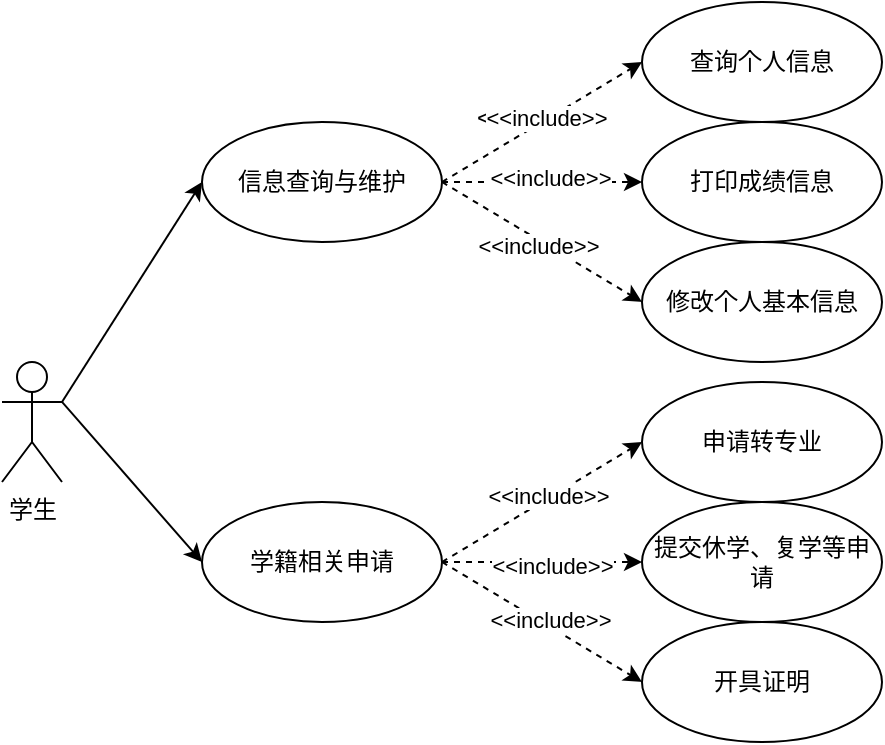 <mxfile version="24.1.0" type="device" pages="2">
  <diagram name="第 1 页" id="no_zDz3wOB_Ky0vwr53Q">
    <mxGraphModel dx="1098" dy="648" grid="1" gridSize="10" guides="1" tooltips="1" connect="1" arrows="1" fold="1" page="1" pageScale="1" pageWidth="827" pageHeight="1169" background="none" math="0" shadow="0">
      <root>
        <mxCell id="0" />
        <mxCell id="1" parent="0" />
        <mxCell id="KBy7AkLVd21fgMO-4Fl0-41" value="&lt;br&gt;&lt;span style=&quot;color: rgb(0, 0, 0); font-family: Helvetica; font-size: 12px; font-style: normal; font-variant-ligatures: normal; font-variant-caps: normal; font-weight: 400; letter-spacing: normal; orphans: 2; text-align: center; text-indent: 0px; text-transform: none; widows: 2; word-spacing: 0px; -webkit-text-stroke-width: 0px; white-space: nowrap; text-decoration-thickness: initial; text-decoration-style: initial; text-decoration-color: initial; float: none; display: inline !important;&quot;&gt;&amp;lt;&amp;lt;include&amp;gt;&amp;gt;&lt;/span&gt;&lt;div&gt;&lt;br/&gt;&lt;/div&gt;" style="edgeLabel;html=1;align=center;verticalAlign=middle;resizable=0;points=[];" parent="1" vertex="1" connectable="0">
          <mxGeometry x="347.772" y="150.335" as="geometry">
            <mxPoint x="-8" y="57" as="offset" />
          </mxGeometry>
        </mxCell>
        <mxCell id="KBy7AkLVd21fgMO-4Fl0-21" style="rounded=0;orthogonalLoop=1;jettySize=auto;html=1;exitX=1;exitY=0.333;exitDx=0;exitDy=0;exitPerimeter=0;entryX=0;entryY=0.5;entryDx=0;entryDy=0;" parent="1" source="KBy7AkLVd21fgMO-4Fl0-1" target="KBy7AkLVd21fgMO-4Fl0-8" edge="1">
          <mxGeometry relative="1" as="geometry" />
        </mxCell>
        <mxCell id="KBy7AkLVd21fgMO-4Fl0-22" style="rounded=0;orthogonalLoop=1;jettySize=auto;html=1;exitX=1;exitY=0.333;exitDx=0;exitDy=0;exitPerimeter=0;entryX=0;entryY=0.5;entryDx=0;entryDy=0;" parent="1" source="KBy7AkLVd21fgMO-4Fl0-1" target="KBy7AkLVd21fgMO-4Fl0-6" edge="1">
          <mxGeometry relative="1" as="geometry" />
        </mxCell>
        <mxCell id="KBy7AkLVd21fgMO-4Fl0-1" value="学生" style="shape=umlActor;verticalLabelPosition=bottom;verticalAlign=top;html=1;outlineConnect=0;" parent="1" vertex="1">
          <mxGeometry x="70" y="330" width="30" height="60" as="geometry" />
        </mxCell>
        <mxCell id="KBy7AkLVd21fgMO-4Fl0-5" value="查询个人信息" style="ellipse;whiteSpace=wrap;html=1;" parent="1" vertex="1">
          <mxGeometry x="390" y="150" width="120" height="60" as="geometry" />
        </mxCell>
        <mxCell id="KBy7AkLVd21fgMO-4Fl0-29" style="rounded=0;orthogonalLoop=1;jettySize=auto;html=1;exitX=1;exitY=0.5;exitDx=0;exitDy=0;entryX=0;entryY=0.5;entryDx=0;entryDy=0;dashed=1;" parent="1" source="KBy7AkLVd21fgMO-4Fl0-6" target="KBy7AkLVd21fgMO-4Fl0-5" edge="1">
          <mxGeometry relative="1" as="geometry" />
        </mxCell>
        <mxCell id="KBy7AkLVd21fgMO-4Fl0-39" value="&lt;span style=&quot;color: rgba(0, 0, 0, 0); font-family: monospace; font-size: 0px; text-align: start; background-color: rgb(251, 251, 251);&quot;&gt;%3CmxGraphModel%3E%3Croot%3E%3CmxCell%20id%3D%220%22%2F%3E%3CmxCell%20id%3D%221%22%20parent%3D%220%22%2F%3E%3CmxCell%20id%3D%222%22%20value%3D%22%26amp%3Blt%3B%26amp%3Blt%3Binclude%26amp%3Bgt%3B%26amp%3Bgt%3B%22%20style%3D%22text%3Bhtml%3D1%3Balign%3Dcenter%3BverticalAlign%3Dmiddle%3Bresizable%3D0%3Bpoints%3D%5B%5D%3Bautosize%3D1%3BstrokeColor%3Dnone%3BfillColor%3Dnone%3B%22%20vertex%3D%221%22%20parent%3D%221%22%3E%3CmxGeometry%20x%3D%22595%22%20y%3D%22408%22%20width%3D%2290%22%20height%3D%2230%22%20as%3D%22geometry%22%2F%3E%3C%2FmxCell%3E%3C%2Froot%3E%3C%2FmxGraphModel%3E&lt;/span&gt;" style="edgeLabel;html=1;align=center;verticalAlign=middle;resizable=0;points=[];" parent="KBy7AkLVd21fgMO-4Fl0-29" vertex="1" connectable="0">
          <mxGeometry x="0.117" y="-2" relative="1" as="geometry">
            <mxPoint as="offset" />
          </mxGeometry>
        </mxCell>
        <mxCell id="KBy7AkLVd21fgMO-4Fl0-44" value="&amp;lt;&amp;lt;include&amp;gt;&amp;gt;" style="edgeLabel;html=1;align=center;verticalAlign=middle;resizable=0;points=[];" parent="KBy7AkLVd21fgMO-4Fl0-29" vertex="1" connectable="0">
          <mxGeometry x="0.039" y="1" relative="1" as="geometry">
            <mxPoint as="offset" />
          </mxGeometry>
        </mxCell>
        <mxCell id="KBy7AkLVd21fgMO-4Fl0-30" style="rounded=0;orthogonalLoop=1;jettySize=auto;html=1;exitX=1;exitY=0.5;exitDx=0;exitDy=0;entryX=0;entryY=0.5;entryDx=0;entryDy=0;dashed=1;" parent="1" source="KBy7AkLVd21fgMO-4Fl0-6" target="KBy7AkLVd21fgMO-4Fl0-7" edge="1">
          <mxGeometry relative="1" as="geometry" />
        </mxCell>
        <mxCell id="KBy7AkLVd21fgMO-4Fl0-42" value="&lt;span style=&quot;color: rgba(0, 0, 0, 0); font-family: monospace; font-size: 0px; text-align: start; background-color: rgb(251, 251, 251);&quot;&gt;%3CmxGraphModel%3E%3Croot%3E%3CmxCell%20id%3D%220%22%2F%3E%3CmxCell%20id%3D%221%22%20parent%3D%220%22%2F%3E%3CmxCell%20id%3D%222%22%20value%3D%22%26%2310%3B%26lt%3Bspan%20style%3D%26quot%3Bcolor%3A%20rgb(0%2C%200%2C%200)%3B%20font-family%3A%20Helvetica%3B%20font-size%3A%2012px%3B%20font-style%3A%20normal%3B%20font-variant-ligatures%3A%20normal%3B%20font-variant-caps%3A%20normal%3B%20font-weight%3A%20400%3B%20letter-spacing%3A%20normal%3B%20orphans%3A%202%3B%20text-align%3A%20center%3B%20text-indent%3A%200px%3B%20text-transform%3A%20none%3B%20widows%3A%202%3B%20word-spacing%3A%200px%3B%20-webkit-text-stroke-width%3A%200px%3B%20white-space%3A%20nowrap%3B%20background-color%3A%20rgb(251%2C%20251%2C%20251)%3B%20text-decoration-thickness%3A%20initial%3B%20text-decoration-style%3A%20initial%3B%20text-decoration-color%3A%20initial%3B%20display%3A%20inline%20!important%3B%20float%3A%20none%3B%26quot%3B%26gt%3B%26amp%3Blt%3B%26amp%3Blt%3Binclude%26amp%3Bgt%3B%26amp%3Bgt%3B%26lt%3B%2Fspan%26gt%3B%26%2310%3B%26%2310%3B%22%20style%3D%22edgeLabel%3Bhtml%3D1%3Balign%3Dcenter%3BverticalAlign%3Dmiddle%3Bresizable%3D0%3Bpoints%3D%5B%5D%3B%22%20vertex%3D%221%22%20connectable%3D%220%22%20parent%3D%221%22%3E%3CmxGeometry%20x%3D%22360.772%22%20y%3D%2290.335%22%20as%3D%22geometry%22%2F%3E%3C%2FmxCell%3E%3C%2Froot%3E%3C%2FmxGraphModel%3E&amp;lt;&amp;lt;&lt;/span&gt;" style="edgeLabel;html=1;align=center;verticalAlign=middle;resizable=0;points=[];" parent="KBy7AkLVd21fgMO-4Fl0-30" vertex="1" connectable="0">
          <mxGeometry x="0.175" y="1" relative="1" as="geometry">
            <mxPoint as="offset" />
          </mxGeometry>
        </mxCell>
        <mxCell id="KBy7AkLVd21fgMO-4Fl0-43" value="&amp;lt;&amp;lt;include&amp;gt;&amp;gt;" style="edgeLabel;html=1;align=center;verticalAlign=middle;resizable=0;points=[];" parent="KBy7AkLVd21fgMO-4Fl0-30" vertex="1" connectable="0">
          <mxGeometry x="0.076" y="2" relative="1" as="geometry">
            <mxPoint as="offset" />
          </mxGeometry>
        </mxCell>
        <mxCell id="KBy7AkLVd21fgMO-4Fl0-31" style="rounded=0;orthogonalLoop=1;jettySize=auto;html=1;exitX=1;exitY=0.5;exitDx=0;exitDy=0;entryX=0;entryY=0.5;entryDx=0;entryDy=0;dashed=1;fillColor=#f5f5f5;strokeColor=#000000;" parent="1" source="KBy7AkLVd21fgMO-4Fl0-6" target="KBy7AkLVd21fgMO-4Fl0-10" edge="1">
          <mxGeometry relative="1" as="geometry" />
        </mxCell>
        <mxCell id="KBy7AkLVd21fgMO-4Fl0-55" value="&amp;lt;&amp;lt;include&amp;gt;&amp;gt;" style="edgeLabel;html=1;align=center;verticalAlign=middle;resizable=0;points=[];" parent="KBy7AkLVd21fgMO-4Fl0-31" vertex="1" connectable="0">
          <mxGeometry x="-0.019" y="-3" relative="1" as="geometry">
            <mxPoint as="offset" />
          </mxGeometry>
        </mxCell>
        <mxCell id="KBy7AkLVd21fgMO-4Fl0-6" value="信息查询与维护" style="ellipse;whiteSpace=wrap;html=1;" parent="1" vertex="1">
          <mxGeometry x="170" y="210" width="120" height="60" as="geometry" />
        </mxCell>
        <mxCell id="KBy7AkLVd21fgMO-4Fl0-7" value="打印成绩信息" style="ellipse;whiteSpace=wrap;html=1;" parent="1" vertex="1">
          <mxGeometry x="390" y="210" width="120" height="60" as="geometry" />
        </mxCell>
        <mxCell id="KBy7AkLVd21fgMO-4Fl0-24" style="rounded=0;orthogonalLoop=1;jettySize=auto;html=1;exitX=1;exitY=0.5;exitDx=0;exitDy=0;entryX=0;entryY=0.5;entryDx=0;entryDy=0;dashed=1;" parent="1" source="KBy7AkLVd21fgMO-4Fl0-8" target="KBy7AkLVd21fgMO-4Fl0-9" edge="1">
          <mxGeometry relative="1" as="geometry" />
        </mxCell>
        <mxCell id="KBy7AkLVd21fgMO-4Fl0-45" value="&amp;lt;&amp;lt;include&amp;gt;&amp;gt;" style="edgeLabel;html=1;align=center;verticalAlign=middle;resizable=0;points=[];" parent="KBy7AkLVd21fgMO-4Fl0-24" vertex="1" connectable="0">
          <mxGeometry x="0.06" y="1" relative="1" as="geometry">
            <mxPoint as="offset" />
          </mxGeometry>
        </mxCell>
        <mxCell id="KBy7AkLVd21fgMO-4Fl0-26" style="rounded=0;orthogonalLoop=1;jettySize=auto;html=1;exitX=1;exitY=0.5;exitDx=0;exitDy=0;entryX=0;entryY=0.5;entryDx=0;entryDy=0;dashed=1;" parent="1" source="KBy7AkLVd21fgMO-4Fl0-8" target="KBy7AkLVd21fgMO-4Fl0-13" edge="1">
          <mxGeometry relative="1" as="geometry" />
        </mxCell>
        <mxCell id="KBy7AkLVd21fgMO-4Fl0-46" value="&amp;lt;&amp;lt;include&amp;gt;&amp;gt;" style="edgeLabel;html=1;align=center;verticalAlign=middle;resizable=0;points=[];" parent="KBy7AkLVd21fgMO-4Fl0-26" vertex="1" connectable="0">
          <mxGeometry x="0.094" y="-2" relative="1" as="geometry">
            <mxPoint as="offset" />
          </mxGeometry>
        </mxCell>
        <mxCell id="KBy7AkLVd21fgMO-4Fl0-28" style="rounded=0;orthogonalLoop=1;jettySize=auto;html=1;exitX=1;exitY=0.5;exitDx=0;exitDy=0;entryX=0;entryY=0.5;entryDx=0;entryDy=0;dashed=1;" parent="1" source="KBy7AkLVd21fgMO-4Fl0-8" target="KBy7AkLVd21fgMO-4Fl0-19" edge="1">
          <mxGeometry relative="1" as="geometry" />
        </mxCell>
        <mxCell id="KBy7AkLVd21fgMO-4Fl0-48" value="&amp;lt;&amp;lt;include&amp;gt;&amp;gt;" style="edgeLabel;html=1;align=center;verticalAlign=middle;resizable=0;points=[];" parent="KBy7AkLVd21fgMO-4Fl0-28" vertex="1" connectable="0">
          <mxGeometry x="0.049" y="3" relative="1" as="geometry">
            <mxPoint as="offset" />
          </mxGeometry>
        </mxCell>
        <mxCell id="KBy7AkLVd21fgMO-4Fl0-8" value="学籍相关申请" style="ellipse;whiteSpace=wrap;html=1;" parent="1" vertex="1">
          <mxGeometry x="170" y="400" width="120" height="60" as="geometry" />
        </mxCell>
        <mxCell id="KBy7AkLVd21fgMO-4Fl0-9" value="申请转专业" style="ellipse;whiteSpace=wrap;html=1;" parent="1" vertex="1">
          <mxGeometry x="390" y="340" width="120" height="60" as="geometry" />
        </mxCell>
        <mxCell id="KBy7AkLVd21fgMO-4Fl0-10" value="&lt;div&gt;&lt;span style=&quot;background-color: initial;&quot;&gt;修改个人基本信息&lt;/span&gt;&lt;br&gt;&lt;/div&gt;" style="ellipse;whiteSpace=wrap;html=1;" parent="1" vertex="1">
          <mxGeometry x="390" y="270" width="120" height="60" as="geometry" />
        </mxCell>
        <mxCell id="KBy7AkLVd21fgMO-4Fl0-13" value="提交休学、复学等申请" style="ellipse;whiteSpace=wrap;html=1;" parent="1" vertex="1">
          <mxGeometry x="390" y="400" width="120" height="60" as="geometry" />
        </mxCell>
        <mxCell id="KBy7AkLVd21fgMO-4Fl0-19" value="开具证明" style="ellipse;whiteSpace=wrap;html=1;" parent="1" vertex="1">
          <mxGeometry x="390" y="460" width="120" height="60" as="geometry" />
        </mxCell>
      </root>
    </mxGraphModel>
  </diagram>
  <diagram id="wGrxB0dDChQdeffUMSHb" name="第 2 页">
    <mxGraphModel dx="425" dy="664" grid="1" gridSize="10" guides="1" tooltips="1" connect="1" arrows="1" fold="1" page="1" pageScale="1" pageWidth="827" pageHeight="1169" math="0" shadow="0">
      <root>
        <mxCell id="0" />
        <mxCell id="1" parent="0" />
        <mxCell id="CRIpejTrr1X4CUOov5KK-1" value="&lt;br&gt;&lt;span style=&quot;color: rgb(0, 0, 0); font-family: Helvetica; font-size: 12px; font-style: normal; font-variant-ligatures: normal; font-variant-caps: normal; font-weight: 400; letter-spacing: normal; orphans: 2; text-align: center; text-indent: 0px; text-transform: none; widows: 2; word-spacing: 0px; -webkit-text-stroke-width: 0px; white-space: nowrap; text-decoration-thickness: initial; text-decoration-style: initial; text-decoration-color: initial; float: none; display: inline !important;&quot;&gt;&amp;lt;&amp;lt;include&amp;gt;&amp;gt;&lt;/span&gt;&lt;div&gt;&lt;br/&gt;&lt;/div&gt;" style="edgeLabel;html=1;align=center;verticalAlign=middle;resizable=0;points=[];" vertex="1" connectable="0" parent="1">
          <mxGeometry x="370.772" y="100.335" as="geometry">
            <mxPoint x="-8" y="57" as="offset" />
          </mxGeometry>
        </mxCell>
        <mxCell id="CRIpejTrr1X4CUOov5KK-2" style="rounded=0;orthogonalLoop=1;jettySize=auto;html=1;exitX=1;exitY=0.333;exitDx=0;exitDy=0;exitPerimeter=0;entryX=0;entryY=0.5;entryDx=0;entryDy=0;" edge="1" parent="1" source="CRIpejTrr1X4CUOov5KK-5" target="CRIpejTrr1X4CUOov5KK-23">
          <mxGeometry relative="1" as="geometry" />
        </mxCell>
        <mxCell id="CRIpejTrr1X4CUOov5KK-3" style="rounded=0;orthogonalLoop=1;jettySize=auto;html=1;exitX=1;exitY=0.333;exitDx=0;exitDy=0;exitPerimeter=0;entryX=0;entryY=0.5;entryDx=0;entryDy=0;" edge="1" parent="1" source="CRIpejTrr1X4CUOov5KK-5" target="CRIpejTrr1X4CUOov5KK-15">
          <mxGeometry relative="1" as="geometry" />
        </mxCell>
        <mxCell id="CRIpejTrr1X4CUOov5KK-4" style="rounded=0;orthogonalLoop=1;jettySize=auto;html=1;exitX=1;exitY=0.333;exitDx=0;exitDy=0;exitPerimeter=0;entryX=0;entryY=0.5;entryDx=0;entryDy=0;" edge="1" parent="1" source="CRIpejTrr1X4CUOov5KK-5" target="CRIpejTrr1X4CUOov5KK-33">
          <mxGeometry relative="1" as="geometry" />
        </mxCell>
        <mxCell id="CRIpejTrr1X4CUOov5KK-5" value="学生" style="shape=umlActor;verticalLabelPosition=bottom;verticalAlign=top;html=1;outlineConnect=0;" vertex="1" parent="1">
          <mxGeometry x="70" y="330" width="30" height="60" as="geometry" />
        </mxCell>
        <mxCell id="CRIpejTrr1X4CUOov5KK-6" value="查询个人信息" style="ellipse;whiteSpace=wrap;html=1;" vertex="1" parent="1">
          <mxGeometry x="413" y="70" width="120" height="60" as="geometry" />
        </mxCell>
        <mxCell id="CRIpejTrr1X4CUOov5KK-7" style="rounded=0;orthogonalLoop=1;jettySize=auto;html=1;exitX=1;exitY=0.5;exitDx=0;exitDy=0;entryX=0;entryY=0.5;entryDx=0;entryDy=0;dashed=1;" edge="1" parent="1" source="CRIpejTrr1X4CUOov5KK-15" target="CRIpejTrr1X4CUOov5KK-6">
          <mxGeometry relative="1" as="geometry" />
        </mxCell>
        <mxCell id="CRIpejTrr1X4CUOov5KK-8" value="&lt;span style=&quot;color: rgba(0, 0, 0, 0); font-family: monospace; font-size: 0px; text-align: start; background-color: rgb(251, 251, 251);&quot;&gt;%3CmxGraphModel%3E%3Croot%3E%3CmxCell%20id%3D%220%22%2F%3E%3CmxCell%20id%3D%221%22%20parent%3D%220%22%2F%3E%3CmxCell%20id%3D%222%22%20value%3D%22%26amp%3Blt%3B%26amp%3Blt%3Binclude%26amp%3Bgt%3B%26amp%3Bgt%3B%22%20style%3D%22text%3Bhtml%3D1%3Balign%3Dcenter%3BverticalAlign%3Dmiddle%3Bresizable%3D0%3Bpoints%3D%5B%5D%3Bautosize%3D1%3BstrokeColor%3Dnone%3BfillColor%3Dnone%3B%22%20vertex%3D%221%22%20parent%3D%221%22%3E%3CmxGeometry%20x%3D%22595%22%20y%3D%22408%22%20width%3D%2290%22%20height%3D%2230%22%20as%3D%22geometry%22%2F%3E%3C%2FmxCell%3E%3C%2Froot%3E%3C%2FmxGraphModel%3E&lt;/span&gt;" style="edgeLabel;html=1;align=center;verticalAlign=middle;resizable=0;points=[];" vertex="1" connectable="0" parent="CRIpejTrr1X4CUOov5KK-7">
          <mxGeometry x="0.117" y="-2" relative="1" as="geometry">
            <mxPoint as="offset" />
          </mxGeometry>
        </mxCell>
        <mxCell id="CRIpejTrr1X4CUOov5KK-9" value="&amp;lt;&amp;lt;include&amp;gt;&amp;gt;" style="edgeLabel;html=1;align=center;verticalAlign=middle;resizable=0;points=[];" vertex="1" connectable="0" parent="CRIpejTrr1X4CUOov5KK-7">
          <mxGeometry x="0.039" y="1" relative="1" as="geometry">
            <mxPoint as="offset" />
          </mxGeometry>
        </mxCell>
        <mxCell id="CRIpejTrr1X4CUOov5KK-10" style="rounded=0;orthogonalLoop=1;jettySize=auto;html=1;exitX=1;exitY=0.5;exitDx=0;exitDy=0;entryX=0;entryY=0.5;entryDx=0;entryDy=0;dashed=1;" edge="1" parent="1" source="CRIpejTrr1X4CUOov5KK-15" target="CRIpejTrr1X4CUOov5KK-16">
          <mxGeometry relative="1" as="geometry" />
        </mxCell>
        <mxCell id="CRIpejTrr1X4CUOov5KK-11" value="&lt;span style=&quot;color: rgba(0, 0, 0, 0); font-family: monospace; font-size: 0px; text-align: start; background-color: rgb(251, 251, 251);&quot;&gt;%3CmxGraphModel%3E%3Croot%3E%3CmxCell%20id%3D%220%22%2F%3E%3CmxCell%20id%3D%221%22%20parent%3D%220%22%2F%3E%3CmxCell%20id%3D%222%22%20value%3D%22%26%2310%3B%26lt%3Bspan%20style%3D%26quot%3Bcolor%3A%20rgb(0%2C%200%2C%200)%3B%20font-family%3A%20Helvetica%3B%20font-size%3A%2012px%3B%20font-style%3A%20normal%3B%20font-variant-ligatures%3A%20normal%3B%20font-variant-caps%3A%20normal%3B%20font-weight%3A%20400%3B%20letter-spacing%3A%20normal%3B%20orphans%3A%202%3B%20text-align%3A%20center%3B%20text-indent%3A%200px%3B%20text-transform%3A%20none%3B%20widows%3A%202%3B%20word-spacing%3A%200px%3B%20-webkit-text-stroke-width%3A%200px%3B%20white-space%3A%20nowrap%3B%20background-color%3A%20rgb(251%2C%20251%2C%20251)%3B%20text-decoration-thickness%3A%20initial%3B%20text-decoration-style%3A%20initial%3B%20text-decoration-color%3A%20initial%3B%20display%3A%20inline%20!important%3B%20float%3A%20none%3B%26quot%3B%26gt%3B%26amp%3Blt%3B%26amp%3Blt%3Binclude%26amp%3Bgt%3B%26amp%3Bgt%3B%26lt%3B%2Fspan%26gt%3B%26%2310%3B%26%2310%3B%22%20style%3D%22edgeLabel%3Bhtml%3D1%3Balign%3Dcenter%3BverticalAlign%3Dmiddle%3Bresizable%3D0%3Bpoints%3D%5B%5D%3B%22%20vertex%3D%221%22%20connectable%3D%220%22%20parent%3D%221%22%3E%3CmxGeometry%20x%3D%22360.772%22%20y%3D%2290.335%22%20as%3D%22geometry%22%2F%3E%3C%2FmxCell%3E%3C%2Froot%3E%3C%2FmxGraphModel%3E&amp;lt;&amp;lt;&lt;/span&gt;" style="edgeLabel;html=1;align=center;verticalAlign=middle;resizable=0;points=[];" vertex="1" connectable="0" parent="CRIpejTrr1X4CUOov5KK-10">
          <mxGeometry x="0.175" y="1" relative="1" as="geometry">
            <mxPoint as="offset" />
          </mxGeometry>
        </mxCell>
        <mxCell id="CRIpejTrr1X4CUOov5KK-12" value="&amp;lt;&amp;lt;include&amp;gt;&amp;gt;" style="edgeLabel;html=1;align=center;verticalAlign=middle;resizable=0;points=[];" vertex="1" connectable="0" parent="CRIpejTrr1X4CUOov5KK-10">
          <mxGeometry x="0.076" y="2" relative="1" as="geometry">
            <mxPoint as="offset" />
          </mxGeometry>
        </mxCell>
        <mxCell id="CRIpejTrr1X4CUOov5KK-13" style="rounded=0;orthogonalLoop=1;jettySize=auto;html=1;exitX=1;exitY=0.5;exitDx=0;exitDy=0;entryX=0;entryY=0.5;entryDx=0;entryDy=0;dashed=1;fillColor=#f5f5f5;strokeColor=#000000;" edge="1" parent="1" source="CRIpejTrr1X4CUOov5KK-15" target="CRIpejTrr1X4CUOov5KK-25">
          <mxGeometry relative="1" as="geometry" />
        </mxCell>
        <mxCell id="CRIpejTrr1X4CUOov5KK-14" value="&amp;lt;&amp;lt;include&amp;gt;&amp;gt;" style="edgeLabel;html=1;align=center;verticalAlign=middle;resizable=0;points=[];" vertex="1" connectable="0" parent="CRIpejTrr1X4CUOov5KK-13">
          <mxGeometry x="-0.019" y="-3" relative="1" as="geometry">
            <mxPoint as="offset" />
          </mxGeometry>
        </mxCell>
        <mxCell id="CRIpejTrr1X4CUOov5KK-15" value="信息查询与维护" style="ellipse;whiteSpace=wrap;html=1;" vertex="1" parent="1">
          <mxGeometry x="180" y="130" width="120" height="60" as="geometry" />
        </mxCell>
        <mxCell id="CRIpejTrr1X4CUOov5KK-16" value="打印成绩信息" style="ellipse;whiteSpace=wrap;html=1;" vertex="1" parent="1">
          <mxGeometry x="413" y="130" width="120" height="60" as="geometry" />
        </mxCell>
        <mxCell id="CRIpejTrr1X4CUOov5KK-17" style="rounded=0;orthogonalLoop=1;jettySize=auto;html=1;exitX=1;exitY=0.5;exitDx=0;exitDy=0;entryX=0;entryY=0.5;entryDx=0;entryDy=0;dashed=1;" edge="1" parent="1" source="CRIpejTrr1X4CUOov5KK-23" target="CRIpejTrr1X4CUOov5KK-24">
          <mxGeometry relative="1" as="geometry" />
        </mxCell>
        <mxCell id="CRIpejTrr1X4CUOov5KK-18" value="&amp;lt;&amp;lt;include&amp;gt;&amp;gt;" style="edgeLabel;html=1;align=center;verticalAlign=middle;resizable=0;points=[];" vertex="1" connectable="0" parent="CRIpejTrr1X4CUOov5KK-17">
          <mxGeometry x="0.06" y="1" relative="1" as="geometry">
            <mxPoint as="offset" />
          </mxGeometry>
        </mxCell>
        <mxCell id="CRIpejTrr1X4CUOov5KK-19" style="rounded=0;orthogonalLoop=1;jettySize=auto;html=1;exitX=1;exitY=0.5;exitDx=0;exitDy=0;entryX=0;entryY=0.5;entryDx=0;entryDy=0;dashed=1;" edge="1" parent="1" source="CRIpejTrr1X4CUOov5KK-23" target="CRIpejTrr1X4CUOov5KK-26">
          <mxGeometry relative="1" as="geometry" />
        </mxCell>
        <mxCell id="CRIpejTrr1X4CUOov5KK-20" value="&amp;lt;&amp;lt;include&amp;gt;&amp;gt;" style="edgeLabel;html=1;align=center;verticalAlign=middle;resizable=0;points=[];" vertex="1" connectable="0" parent="CRIpejTrr1X4CUOov5KK-19">
          <mxGeometry x="0.094" y="-2" relative="1" as="geometry">
            <mxPoint as="offset" />
          </mxGeometry>
        </mxCell>
        <mxCell id="CRIpejTrr1X4CUOov5KK-21" style="rounded=0;orthogonalLoop=1;jettySize=auto;html=1;exitX=1;exitY=0.5;exitDx=0;exitDy=0;entryX=0;entryY=0.5;entryDx=0;entryDy=0;dashed=1;" edge="1" parent="1" source="CRIpejTrr1X4CUOov5KK-23" target="CRIpejTrr1X4CUOov5KK-37">
          <mxGeometry relative="1" as="geometry" />
        </mxCell>
        <mxCell id="CRIpejTrr1X4CUOov5KK-22" value="&amp;lt;&amp;lt;include&amp;gt;&amp;gt;" style="edgeLabel;html=1;align=center;verticalAlign=middle;resizable=0;points=[];" vertex="1" connectable="0" parent="CRIpejTrr1X4CUOov5KK-21">
          <mxGeometry x="0.049" y="3" relative="1" as="geometry">
            <mxPoint as="offset" />
          </mxGeometry>
        </mxCell>
        <mxCell id="CRIpejTrr1X4CUOov5KK-23" value="学籍相关申请" style="ellipse;whiteSpace=wrap;html=1;" vertex="1" parent="1">
          <mxGeometry x="180" y="320" width="120" height="60" as="geometry" />
        </mxCell>
        <mxCell id="CRIpejTrr1X4CUOov5KK-24" value="申请转专业" style="ellipse;whiteSpace=wrap;html=1;" vertex="1" parent="1">
          <mxGeometry x="413" y="260" width="120" height="60" as="geometry" />
        </mxCell>
        <mxCell id="CRIpejTrr1X4CUOov5KK-25" value="&lt;div&gt;&lt;span style=&quot;background-color: initial;&quot;&gt;修改个人基本信息&lt;/span&gt;&lt;br&gt;&lt;/div&gt;" style="ellipse;whiteSpace=wrap;html=1;" vertex="1" parent="1">
          <mxGeometry x="413" y="190" width="120" height="60" as="geometry" />
        </mxCell>
        <mxCell id="CRIpejTrr1X4CUOov5KK-26" value="提交休学、复学等申请" style="ellipse;whiteSpace=wrap;html=1;" vertex="1" parent="1">
          <mxGeometry x="413" y="320" width="120" height="60" as="geometry" />
        </mxCell>
        <mxCell id="CRIpejTrr1X4CUOov5KK-27" style="rounded=0;orthogonalLoop=1;jettySize=auto;html=1;exitX=1;exitY=0.5;exitDx=0;exitDy=0;entryX=0;entryY=0.5;entryDx=0;entryDy=0;dashed=1;" edge="1" parent="1" source="CRIpejTrr1X4CUOov5KK-33" target="CRIpejTrr1X4CUOov5KK-34">
          <mxGeometry relative="1" as="geometry" />
        </mxCell>
        <mxCell id="CRIpejTrr1X4CUOov5KK-28" value="&amp;lt;&amp;lt;include&amp;gt;&amp;gt;" style="edgeLabel;html=1;align=center;verticalAlign=middle;resizable=0;points=[];" vertex="1" connectable="0" parent="CRIpejTrr1X4CUOov5KK-27">
          <mxGeometry x="0.032" y="1" relative="1" as="geometry">
            <mxPoint as="offset" />
          </mxGeometry>
        </mxCell>
        <mxCell id="CRIpejTrr1X4CUOov5KK-29" style="rounded=0;orthogonalLoop=1;jettySize=auto;html=1;exitX=1;exitY=0.5;exitDx=0;exitDy=0;entryX=0;entryY=0.5;entryDx=0;entryDy=0;dashed=1;" edge="1" parent="1" source="CRIpejTrr1X4CUOov5KK-33" target="CRIpejTrr1X4CUOov5KK-36">
          <mxGeometry relative="1" as="geometry" />
        </mxCell>
        <mxCell id="CRIpejTrr1X4CUOov5KK-30" value="&amp;lt;&amp;lt;include&amp;gt;&amp;gt;" style="edgeLabel;html=1;align=center;verticalAlign=middle;resizable=0;points=[];" vertex="1" connectable="0" parent="CRIpejTrr1X4CUOov5KK-29">
          <mxGeometry x="0.099" y="2" relative="1" as="geometry">
            <mxPoint as="offset" />
          </mxGeometry>
        </mxCell>
        <mxCell id="CRIpejTrr1X4CUOov5KK-31" style="rounded=0;orthogonalLoop=1;jettySize=auto;html=1;exitX=1;exitY=0.5;exitDx=0;exitDy=0;entryX=0;entryY=0.5;entryDx=0;entryDy=0;dashed=1;" edge="1" parent="1" source="CRIpejTrr1X4CUOov5KK-33" target="CRIpejTrr1X4CUOov5KK-35">
          <mxGeometry relative="1" as="geometry" />
        </mxCell>
        <mxCell id="CRIpejTrr1X4CUOov5KK-32" value="&amp;lt;&amp;lt;include&amp;gt;&amp;gt;" style="edgeLabel;html=1;align=center;verticalAlign=middle;resizable=0;points=[];" vertex="1" connectable="0" parent="CRIpejTrr1X4CUOov5KK-31">
          <mxGeometry x="0.172" y="1" relative="1" as="geometry">
            <mxPoint as="offset" />
          </mxGeometry>
        </mxCell>
        <mxCell id="CRIpejTrr1X4CUOov5KK-33" value="课业参与" style="ellipse;whiteSpace=wrap;html=1;" vertex="1" parent="1">
          <mxGeometry x="180" y="510" width="120" height="60" as="geometry" />
        </mxCell>
        <mxCell id="CRIpejTrr1X4CUOov5KK-34" value="参与选课" style="ellipse;whiteSpace=wrap;html=1;" vertex="1" parent="1">
          <mxGeometry x="413" y="450" width="120" height="60" as="geometry" />
        </mxCell>
        <mxCell id="CRIpejTrr1X4CUOov5KK-35" value="辅修专业报名" style="ellipse;whiteSpace=wrap;html=1;" vertex="1" parent="1">
          <mxGeometry x="413" y="570" width="120" height="60" as="geometry" />
        </mxCell>
        <mxCell id="CRIpejTrr1X4CUOov5KK-36" value="学业预警" style="ellipse;whiteSpace=wrap;html=1;" vertex="1" parent="1">
          <mxGeometry x="413" y="510" width="120" height="60" as="geometry" />
        </mxCell>
        <mxCell id="CRIpejTrr1X4CUOov5KK-37" value="开具证明" style="ellipse;whiteSpace=wrap;html=1;" vertex="1" parent="1">
          <mxGeometry x="413" y="380" width="120" height="60" as="geometry" />
        </mxCell>
      </root>
    </mxGraphModel>
  </diagram>
</mxfile>
